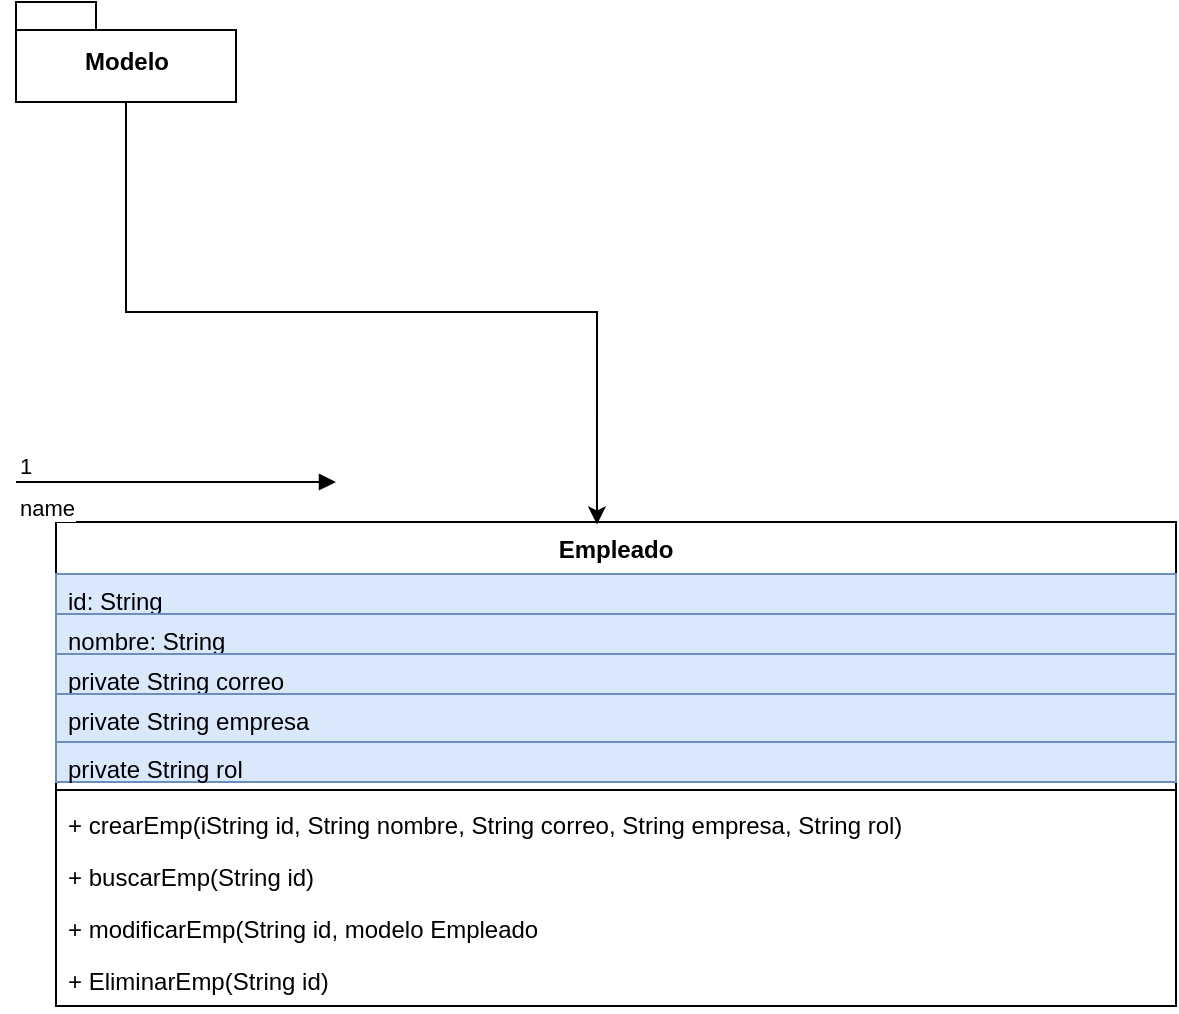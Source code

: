 <mxfile version="20.2.5" type="github">
  <diagram name="Page-1" id="13e1069c-82ec-6db2-03f1-153e76fe0fe0">
    <mxGraphModel dx="2321" dy="1522" grid="1" gridSize="10" guides="1" tooltips="1" connect="1" arrows="1" fold="1" page="1" pageScale="1" pageWidth="1100" pageHeight="850" background="none" math="0" shadow="0">
      <root>
        <mxCell id="0" />
        <mxCell id="1" parent="0" />
        <mxCell id="Ij-BPRSM2mrHnCP3Lo8y-1" value="Empleado" style="swimlane;fontStyle=1;align=center;verticalAlign=top;childLayout=stackLayout;horizontal=1;startSize=26;horizontalStack=0;resizeParent=1;resizeParentMax=0;resizeLast=0;collapsible=1;marginBottom=0;" vertex="1" parent="1">
          <mxGeometry x="-870" y="-560" width="560" height="242" as="geometry" />
        </mxCell>
        <mxCell id="Ij-BPRSM2mrHnCP3Lo8y-12" value="id: String" style="text;strokeColor=#6c8ebf;fillColor=#dae8fc;align=left;verticalAlign=top;spacingLeft=4;spacingRight=4;overflow=hidden;rotatable=0;points=[[0,0.5],[1,0.5]];portConstraint=eastwest;" vertex="1" parent="Ij-BPRSM2mrHnCP3Lo8y-1">
          <mxGeometry y="26" width="560" height="20" as="geometry" />
        </mxCell>
        <mxCell id="Ij-BPRSM2mrHnCP3Lo8y-2" value="nombre: String" style="text;strokeColor=#6c8ebf;fillColor=#dae8fc;align=left;verticalAlign=top;spacingLeft=4;spacingRight=4;overflow=hidden;rotatable=0;points=[[0,0.5],[1,0.5]];portConstraint=eastwest;" vertex="1" parent="Ij-BPRSM2mrHnCP3Lo8y-1">
          <mxGeometry y="46" width="560" height="20" as="geometry" />
        </mxCell>
        <mxCell id="Ij-BPRSM2mrHnCP3Lo8y-6" value="private String correo&#xa;" style="text;strokeColor=#6c8ebf;fillColor=#dae8fc;align=left;verticalAlign=top;spacingLeft=4;spacingRight=4;overflow=hidden;rotatable=0;points=[[0,0.5],[1,0.5]];portConstraint=eastwest;" vertex="1" parent="Ij-BPRSM2mrHnCP3Lo8y-1">
          <mxGeometry y="66" width="560" height="20" as="geometry" />
        </mxCell>
        <mxCell id="Ij-BPRSM2mrHnCP3Lo8y-7" value="private String empresa" style="text;strokeColor=#6c8ebf;fillColor=#dae8fc;align=left;verticalAlign=top;spacingLeft=4;spacingRight=4;overflow=hidden;rotatable=0;points=[[0,0.5],[1,0.5]];portConstraint=eastwest;" vertex="1" parent="Ij-BPRSM2mrHnCP3Lo8y-1">
          <mxGeometry y="86" width="560" height="24" as="geometry" />
        </mxCell>
        <mxCell id="Ij-BPRSM2mrHnCP3Lo8y-8" value="private String rol" style="text;strokeColor=#6c8ebf;fillColor=#dae8fc;align=left;verticalAlign=top;spacingLeft=4;spacingRight=4;overflow=hidden;rotatable=0;points=[[0,0.5],[1,0.5]];portConstraint=eastwest;" vertex="1" parent="Ij-BPRSM2mrHnCP3Lo8y-1">
          <mxGeometry y="110" width="560" height="20" as="geometry" />
        </mxCell>
        <mxCell id="Ij-BPRSM2mrHnCP3Lo8y-3" value="" style="line;strokeWidth=1;fillColor=none;align=left;verticalAlign=middle;spacingTop=-1;spacingLeft=3;spacingRight=3;rotatable=0;labelPosition=right;points=[];portConstraint=eastwest;" vertex="1" parent="Ij-BPRSM2mrHnCP3Lo8y-1">
          <mxGeometry y="130" width="560" height="8" as="geometry" />
        </mxCell>
        <mxCell id="Ij-BPRSM2mrHnCP3Lo8y-4" value="+ crearEmp(iString id, String nombre, String correo, String empresa, String rol)" style="text;strokeColor=none;fillColor=none;align=left;verticalAlign=top;spacingLeft=4;spacingRight=4;overflow=hidden;rotatable=0;points=[[0,0.5],[1,0.5]];portConstraint=eastwest;" vertex="1" parent="Ij-BPRSM2mrHnCP3Lo8y-1">
          <mxGeometry y="138" width="560" height="26" as="geometry" />
        </mxCell>
        <mxCell id="Ij-BPRSM2mrHnCP3Lo8y-9" value="+ buscarEmp(String id)" style="text;strokeColor=none;fillColor=none;align=left;verticalAlign=top;spacingLeft=4;spacingRight=4;overflow=hidden;rotatable=0;points=[[0,0.5],[1,0.5]];portConstraint=eastwest;" vertex="1" parent="Ij-BPRSM2mrHnCP3Lo8y-1">
          <mxGeometry y="164" width="560" height="26" as="geometry" />
        </mxCell>
        <mxCell id="Ij-BPRSM2mrHnCP3Lo8y-10" value="+ modificarEmp(String id, modelo Empleado" style="text;strokeColor=none;fillColor=none;align=left;verticalAlign=top;spacingLeft=4;spacingRight=4;overflow=hidden;rotatable=0;points=[[0,0.5],[1,0.5]];portConstraint=eastwest;" vertex="1" parent="Ij-BPRSM2mrHnCP3Lo8y-1">
          <mxGeometry y="190" width="560" height="26" as="geometry" />
        </mxCell>
        <mxCell id="Ij-BPRSM2mrHnCP3Lo8y-11" value="+ EliminarEmp(String id)" style="text;strokeColor=none;fillColor=none;align=left;verticalAlign=top;spacingLeft=4;spacingRight=4;overflow=hidden;rotatable=0;points=[[0,0.5],[1,0.5]];portConstraint=eastwest;" vertex="1" parent="Ij-BPRSM2mrHnCP3Lo8y-1">
          <mxGeometry y="216" width="560" height="26" as="geometry" />
        </mxCell>
        <mxCell id="Ij-BPRSM2mrHnCP3Lo8y-21" style="edgeStyle=orthogonalEdgeStyle;rounded=0;orthogonalLoop=1;jettySize=auto;html=1;entryX=0.483;entryY=0.005;entryDx=0;entryDy=0;entryPerimeter=0;" edge="1" parent="1" source="Ij-BPRSM2mrHnCP3Lo8y-14" target="Ij-BPRSM2mrHnCP3Lo8y-1">
          <mxGeometry relative="1" as="geometry" />
        </mxCell>
        <mxCell id="Ij-BPRSM2mrHnCP3Lo8y-14" value="Modelo" style="shape=folder;fontStyle=1;spacingTop=10;tabWidth=40;tabHeight=14;tabPosition=left;html=1;" vertex="1" parent="1">
          <mxGeometry x="-890" y="-820" width="110" height="50" as="geometry" />
        </mxCell>
        <mxCell id="Ij-BPRSM2mrHnCP3Lo8y-17" value="name" style="endArrow=block;endFill=1;html=1;edgeStyle=orthogonalEdgeStyle;align=left;verticalAlign=top;rounded=0;" edge="1" parent="1">
          <mxGeometry x="-1" relative="1" as="geometry">
            <mxPoint x="-890" y="-580" as="sourcePoint" />
            <mxPoint x="-730" y="-580" as="targetPoint" />
          </mxGeometry>
        </mxCell>
        <mxCell id="Ij-BPRSM2mrHnCP3Lo8y-18" value="1" style="edgeLabel;resizable=0;html=1;align=left;verticalAlign=bottom;" connectable="0" vertex="1" parent="Ij-BPRSM2mrHnCP3Lo8y-17">
          <mxGeometry x="-1" relative="1" as="geometry" />
        </mxCell>
      </root>
    </mxGraphModel>
  </diagram>
</mxfile>
